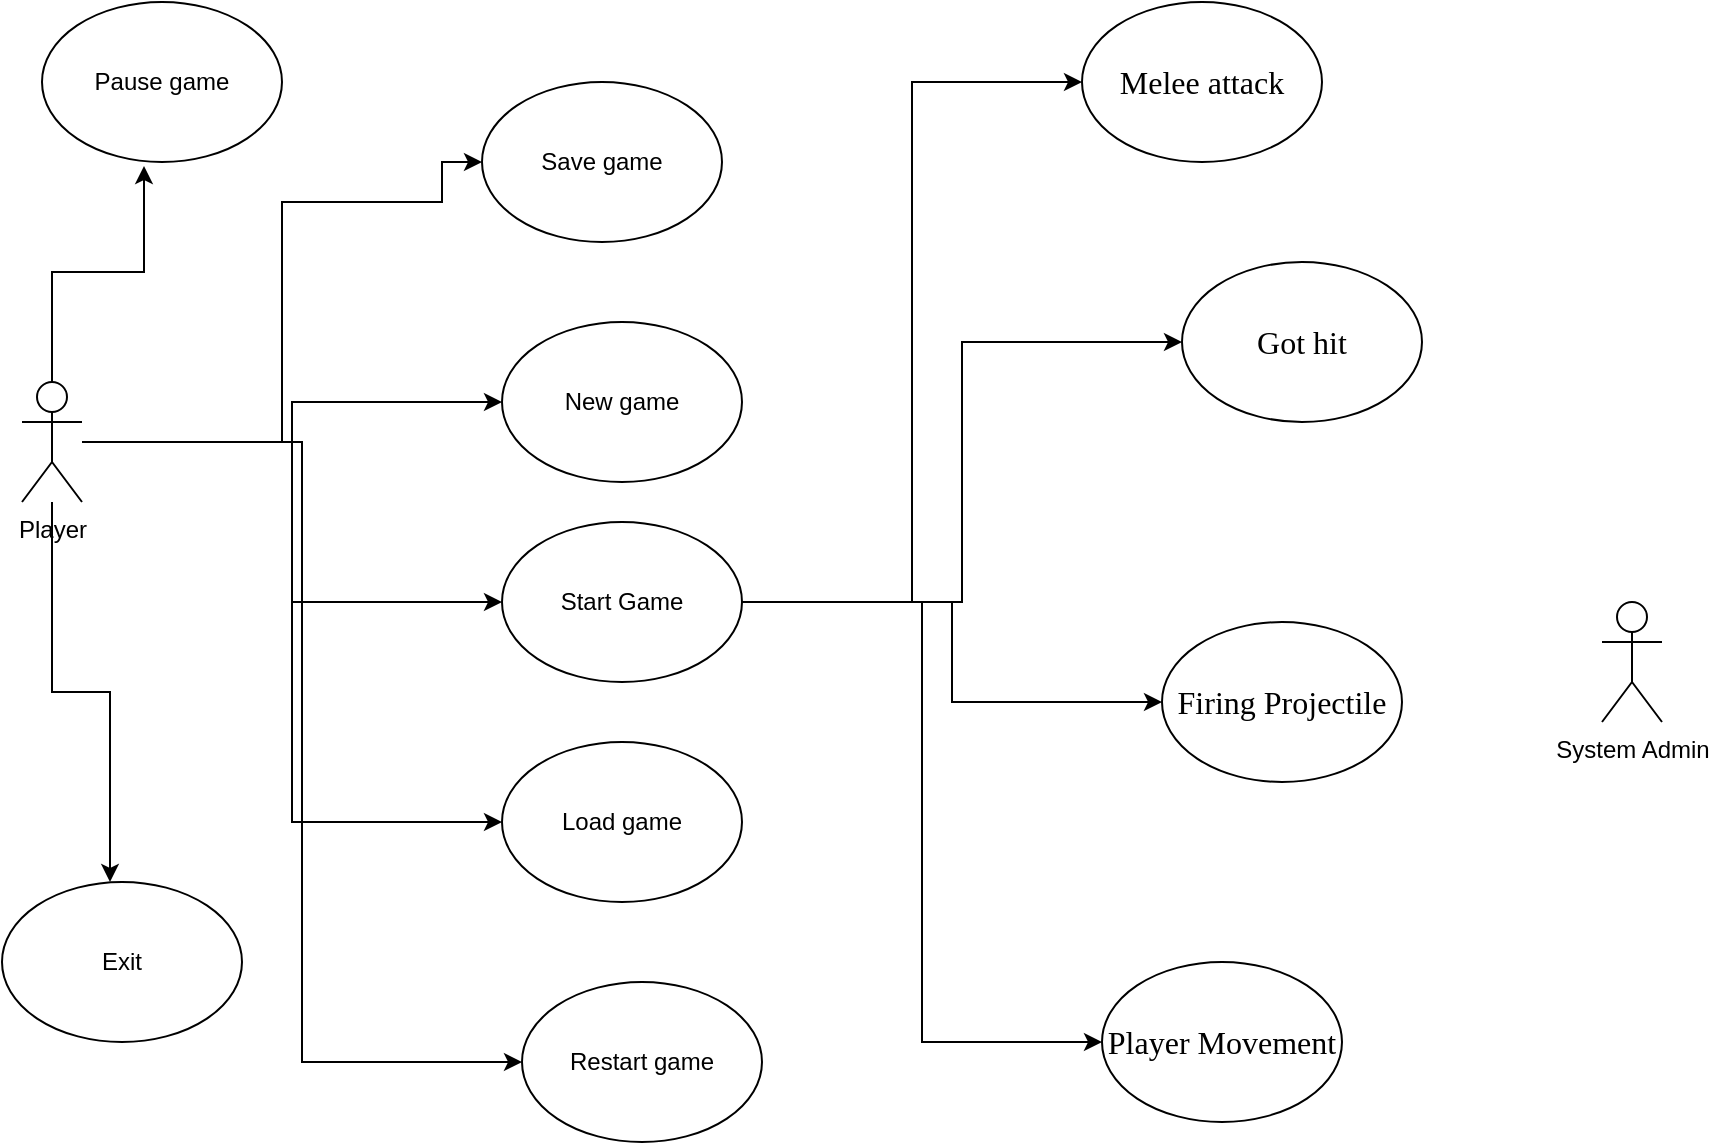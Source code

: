 <mxfile version="15.3.1" type="github">
  <diagram id="Zfaju7MLRAHILOpIg_T_" name="Page-1">
    <mxGraphModel dx="1422" dy="794" grid="1" gridSize="10" guides="1" tooltips="1" connect="1" arrows="1" fold="1" page="1" pageScale="1" pageWidth="850" pageHeight="1100" math="0" shadow="0">
      <root>
        <mxCell id="0" />
        <mxCell id="1" parent="0" />
        <mxCell id="zge_asaUW23JFbsqfc50-6" style="edgeStyle=orthogonalEdgeStyle;rounded=0;orthogonalLoop=1;jettySize=auto;html=1;entryX=0.425;entryY=1.025;entryDx=0;entryDy=0;entryPerimeter=0;" edge="1" parent="1" source="8qVsH1PP9CquyvkP7PbJ-1" target="8qVsH1PP9CquyvkP7PbJ-20">
          <mxGeometry relative="1" as="geometry" />
        </mxCell>
        <mxCell id="zge_asaUW23JFbsqfc50-7" style="edgeStyle=orthogonalEdgeStyle;rounded=0;orthogonalLoop=1;jettySize=auto;html=1;entryX=0;entryY=0.5;entryDx=0;entryDy=0;" edge="1" parent="1" source="8qVsH1PP9CquyvkP7PbJ-1" target="8qVsH1PP9CquyvkP7PbJ-5">
          <mxGeometry relative="1" as="geometry">
            <Array as="points">
              <mxPoint x="160" y="270" />
              <mxPoint x="160" y="150" />
              <mxPoint x="240" y="150" />
              <mxPoint x="240" y="130" />
            </Array>
          </mxGeometry>
        </mxCell>
        <mxCell id="zge_asaUW23JFbsqfc50-8" style="edgeStyle=orthogonalEdgeStyle;rounded=0;orthogonalLoop=1;jettySize=auto;html=1;entryX=0;entryY=0.5;entryDx=0;entryDy=0;" edge="1" parent="1" source="8qVsH1PP9CquyvkP7PbJ-1" target="8qVsH1PP9CquyvkP7PbJ-2">
          <mxGeometry relative="1" as="geometry" />
        </mxCell>
        <mxCell id="zge_asaUW23JFbsqfc50-9" style="edgeStyle=orthogonalEdgeStyle;rounded=0;orthogonalLoop=1;jettySize=auto;html=1;entryX=0;entryY=0.5;entryDx=0;entryDy=0;" edge="1" parent="1" source="8qVsH1PP9CquyvkP7PbJ-1" target="8qVsH1PP9CquyvkP7PbJ-3">
          <mxGeometry relative="1" as="geometry" />
        </mxCell>
        <mxCell id="zge_asaUW23JFbsqfc50-10" style="edgeStyle=orthogonalEdgeStyle;rounded=0;orthogonalLoop=1;jettySize=auto;html=1;entryX=0.45;entryY=0;entryDx=0;entryDy=0;entryPerimeter=0;" edge="1" parent="1" source="8qVsH1PP9CquyvkP7PbJ-1" target="8qVsH1PP9CquyvkP7PbJ-4">
          <mxGeometry relative="1" as="geometry" />
        </mxCell>
        <mxCell id="zge_asaUW23JFbsqfc50-11" style="edgeStyle=orthogonalEdgeStyle;rounded=0;orthogonalLoop=1;jettySize=auto;html=1;entryX=0;entryY=0.5;entryDx=0;entryDy=0;" edge="1" parent="1" source="8qVsH1PP9CquyvkP7PbJ-1" target="8qVsH1PP9CquyvkP7PbJ-21">
          <mxGeometry relative="1" as="geometry" />
        </mxCell>
        <mxCell id="zge_asaUW23JFbsqfc50-15" style="edgeStyle=orthogonalEdgeStyle;rounded=0;orthogonalLoop=1;jettySize=auto;html=1;entryX=0;entryY=0.5;entryDx=0;entryDy=0;" edge="1" parent="1" source="8qVsH1PP9CquyvkP7PbJ-1" target="zge_asaUW23JFbsqfc50-14">
          <mxGeometry relative="1" as="geometry" />
        </mxCell>
        <mxCell id="8qVsH1PP9CquyvkP7PbJ-1" value="Player&lt;br&gt;" style="shape=umlActor;verticalLabelPosition=bottom;verticalAlign=top;html=1;" parent="1" vertex="1">
          <mxGeometry x="30" y="240" width="30" height="60" as="geometry" />
        </mxCell>
        <mxCell id="8qVsH1PP9CquyvkP7PbJ-2" value="New game" style="ellipse;whiteSpace=wrap;html=1;" parent="1" vertex="1">
          <mxGeometry x="270" y="210" width="120" height="80" as="geometry" />
        </mxCell>
        <mxCell id="8qVsH1PP9CquyvkP7PbJ-3" value="Load game" style="ellipse;whiteSpace=wrap;html=1;" parent="1" vertex="1">
          <mxGeometry x="270" y="420" width="120" height="80" as="geometry" />
        </mxCell>
        <mxCell id="8qVsH1PP9CquyvkP7PbJ-4" value="Exit" style="ellipse;whiteSpace=wrap;html=1;" parent="1" vertex="1">
          <mxGeometry x="20" y="490" width="120" height="80" as="geometry" />
        </mxCell>
        <mxCell id="8qVsH1PP9CquyvkP7PbJ-5" value="Save game" style="ellipse;whiteSpace=wrap;html=1;" parent="1" vertex="1">
          <mxGeometry x="260" y="90" width="120" height="80" as="geometry" />
        </mxCell>
        <mxCell id="8qVsH1PP9CquyvkP7PbJ-20" value="Pause game" style="ellipse;whiteSpace=wrap;html=1;" parent="1" vertex="1">
          <mxGeometry x="40" y="50" width="120" height="80" as="geometry" />
        </mxCell>
        <mxCell id="8qVsH1PP9CquyvkP7PbJ-21" value="Restart game" style="ellipse;whiteSpace=wrap;html=1;" parent="1" vertex="1">
          <mxGeometry x="280" y="540" width="120" height="80" as="geometry" />
        </mxCell>
        <mxCell id="zge_asaUW23JFbsqfc50-1" value="&#xa;&#xa;&lt;b style=&quot;font-weight: normal&quot; id=&quot;docs-internal-guid-a94aeb03-7fff-4e99-6885-8a07238fca81&quot;&gt;&lt;span style=&quot;font-size: 12pt; font-family: &amp;quot;times new roman&amp;quot;; color: rgb(0, 0, 0); background-color: transparent; font-weight: 400; font-style: normal; font-variant: normal; text-decoration: none; vertical-align: baseline;&quot;&gt;Player Movement&lt;/span&gt;&lt;/b&gt;&#xa;&#xa;" style="ellipse;whiteSpace=wrap;html=1;" vertex="1" parent="1">
          <mxGeometry x="570" y="530" width="120" height="80" as="geometry" />
        </mxCell>
        <mxCell id="zge_asaUW23JFbsqfc50-2" value="&lt;span id=&quot;docs-internal-guid-cc2e679d-7fff-86c4-fdf3-bd1ae3daabf5&quot;&gt;&lt;span style=&quot;font-size: 12pt ; font-family: &amp;#34;times new roman&amp;#34; ; background-color: transparent ; vertical-align: baseline&quot;&gt;Firing Projectile&lt;/span&gt;&lt;/span&gt;" style="ellipse;whiteSpace=wrap;html=1;" vertex="1" parent="1">
          <mxGeometry x="600" y="360" width="120" height="80" as="geometry" />
        </mxCell>
        <mxCell id="zge_asaUW23JFbsqfc50-3" value="&lt;span id=&quot;docs-internal-guid-142e7fff-7fff-a3db-1e89-7b519f3cf36d&quot;&gt;&lt;span style=&quot;font-size: 12pt ; font-family: &amp;#34;times new roman&amp;#34; ; background-color: transparent ; vertical-align: baseline&quot;&gt;Got hit&lt;/span&gt;&lt;/span&gt;" style="ellipse;whiteSpace=wrap;html=1;" vertex="1" parent="1">
          <mxGeometry x="610" y="180" width="120" height="80" as="geometry" />
        </mxCell>
        <mxCell id="zge_asaUW23JFbsqfc50-4" value="&lt;span id=&quot;docs-internal-guid-8010e8fd-7fff-c1d7-65d5-8d9a37c29608&quot;&gt;&lt;span style=&quot;font-size: 12pt ; font-family: &amp;#34;times new roman&amp;#34; ; background-color: transparent ; vertical-align: baseline&quot;&gt;Melee attack&lt;/span&gt;&lt;/span&gt;" style="ellipse;whiteSpace=wrap;html=1;" vertex="1" parent="1">
          <mxGeometry x="560" y="50" width="120" height="80" as="geometry" />
        </mxCell>
        <mxCell id="zge_asaUW23JFbsqfc50-16" style="edgeStyle=orthogonalEdgeStyle;rounded=0;orthogonalLoop=1;jettySize=auto;html=1;entryX=0;entryY=0.5;entryDx=0;entryDy=0;" edge="1" parent="1" source="zge_asaUW23JFbsqfc50-14" target="zge_asaUW23JFbsqfc50-4">
          <mxGeometry relative="1" as="geometry" />
        </mxCell>
        <mxCell id="zge_asaUW23JFbsqfc50-17" style="edgeStyle=orthogonalEdgeStyle;rounded=0;orthogonalLoop=1;jettySize=auto;html=1;entryX=0;entryY=0.5;entryDx=0;entryDy=0;" edge="1" parent="1" source="zge_asaUW23JFbsqfc50-14" target="zge_asaUW23JFbsqfc50-3">
          <mxGeometry relative="1" as="geometry" />
        </mxCell>
        <mxCell id="zge_asaUW23JFbsqfc50-18" style="edgeStyle=orthogonalEdgeStyle;rounded=0;orthogonalLoop=1;jettySize=auto;html=1;entryX=0;entryY=0.5;entryDx=0;entryDy=0;" edge="1" parent="1" source="zge_asaUW23JFbsqfc50-14" target="zge_asaUW23JFbsqfc50-2">
          <mxGeometry relative="1" as="geometry" />
        </mxCell>
        <mxCell id="zge_asaUW23JFbsqfc50-19" style="edgeStyle=orthogonalEdgeStyle;rounded=0;orthogonalLoop=1;jettySize=auto;html=1;entryX=0;entryY=0.5;entryDx=0;entryDy=0;" edge="1" parent="1" source="zge_asaUW23JFbsqfc50-14" target="zge_asaUW23JFbsqfc50-1">
          <mxGeometry relative="1" as="geometry" />
        </mxCell>
        <mxCell id="zge_asaUW23JFbsqfc50-14" value="Start Game" style="ellipse;whiteSpace=wrap;html=1;" vertex="1" parent="1">
          <mxGeometry x="270" y="310" width="120" height="80" as="geometry" />
        </mxCell>
        <mxCell id="zge_asaUW23JFbsqfc50-20" value="System Admin" style="shape=umlActor;verticalLabelPosition=bottom;verticalAlign=top;html=1;" vertex="1" parent="1">
          <mxGeometry x="820" y="350" width="30" height="60" as="geometry" />
        </mxCell>
      </root>
    </mxGraphModel>
  </diagram>
</mxfile>
